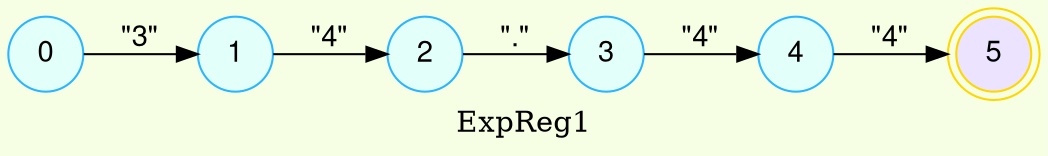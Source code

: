 digraph finite_state_machine {
	bgcolor = "#F6FFE3"
	node [fontname="Helvetica,Arial,sans-serif" ]
	edge [fontname="Helvetica,Arial,sans-serif"]
	rankdir=LR;
	node [shape = doublecircle, color = gold fillcolor="#EBE3FF" style =filled];5;
	node [shape = circle, color = "#2CB5FF" fillcolor="#E3FFFA" style =filled];

0->1[label = "\"3\""];
1->2[label = "\"4\""];
2->3[label = "\".\""];
3->4[label = "\"4\""];
4->5[label = "\"4\""];
label= ExpReg1}